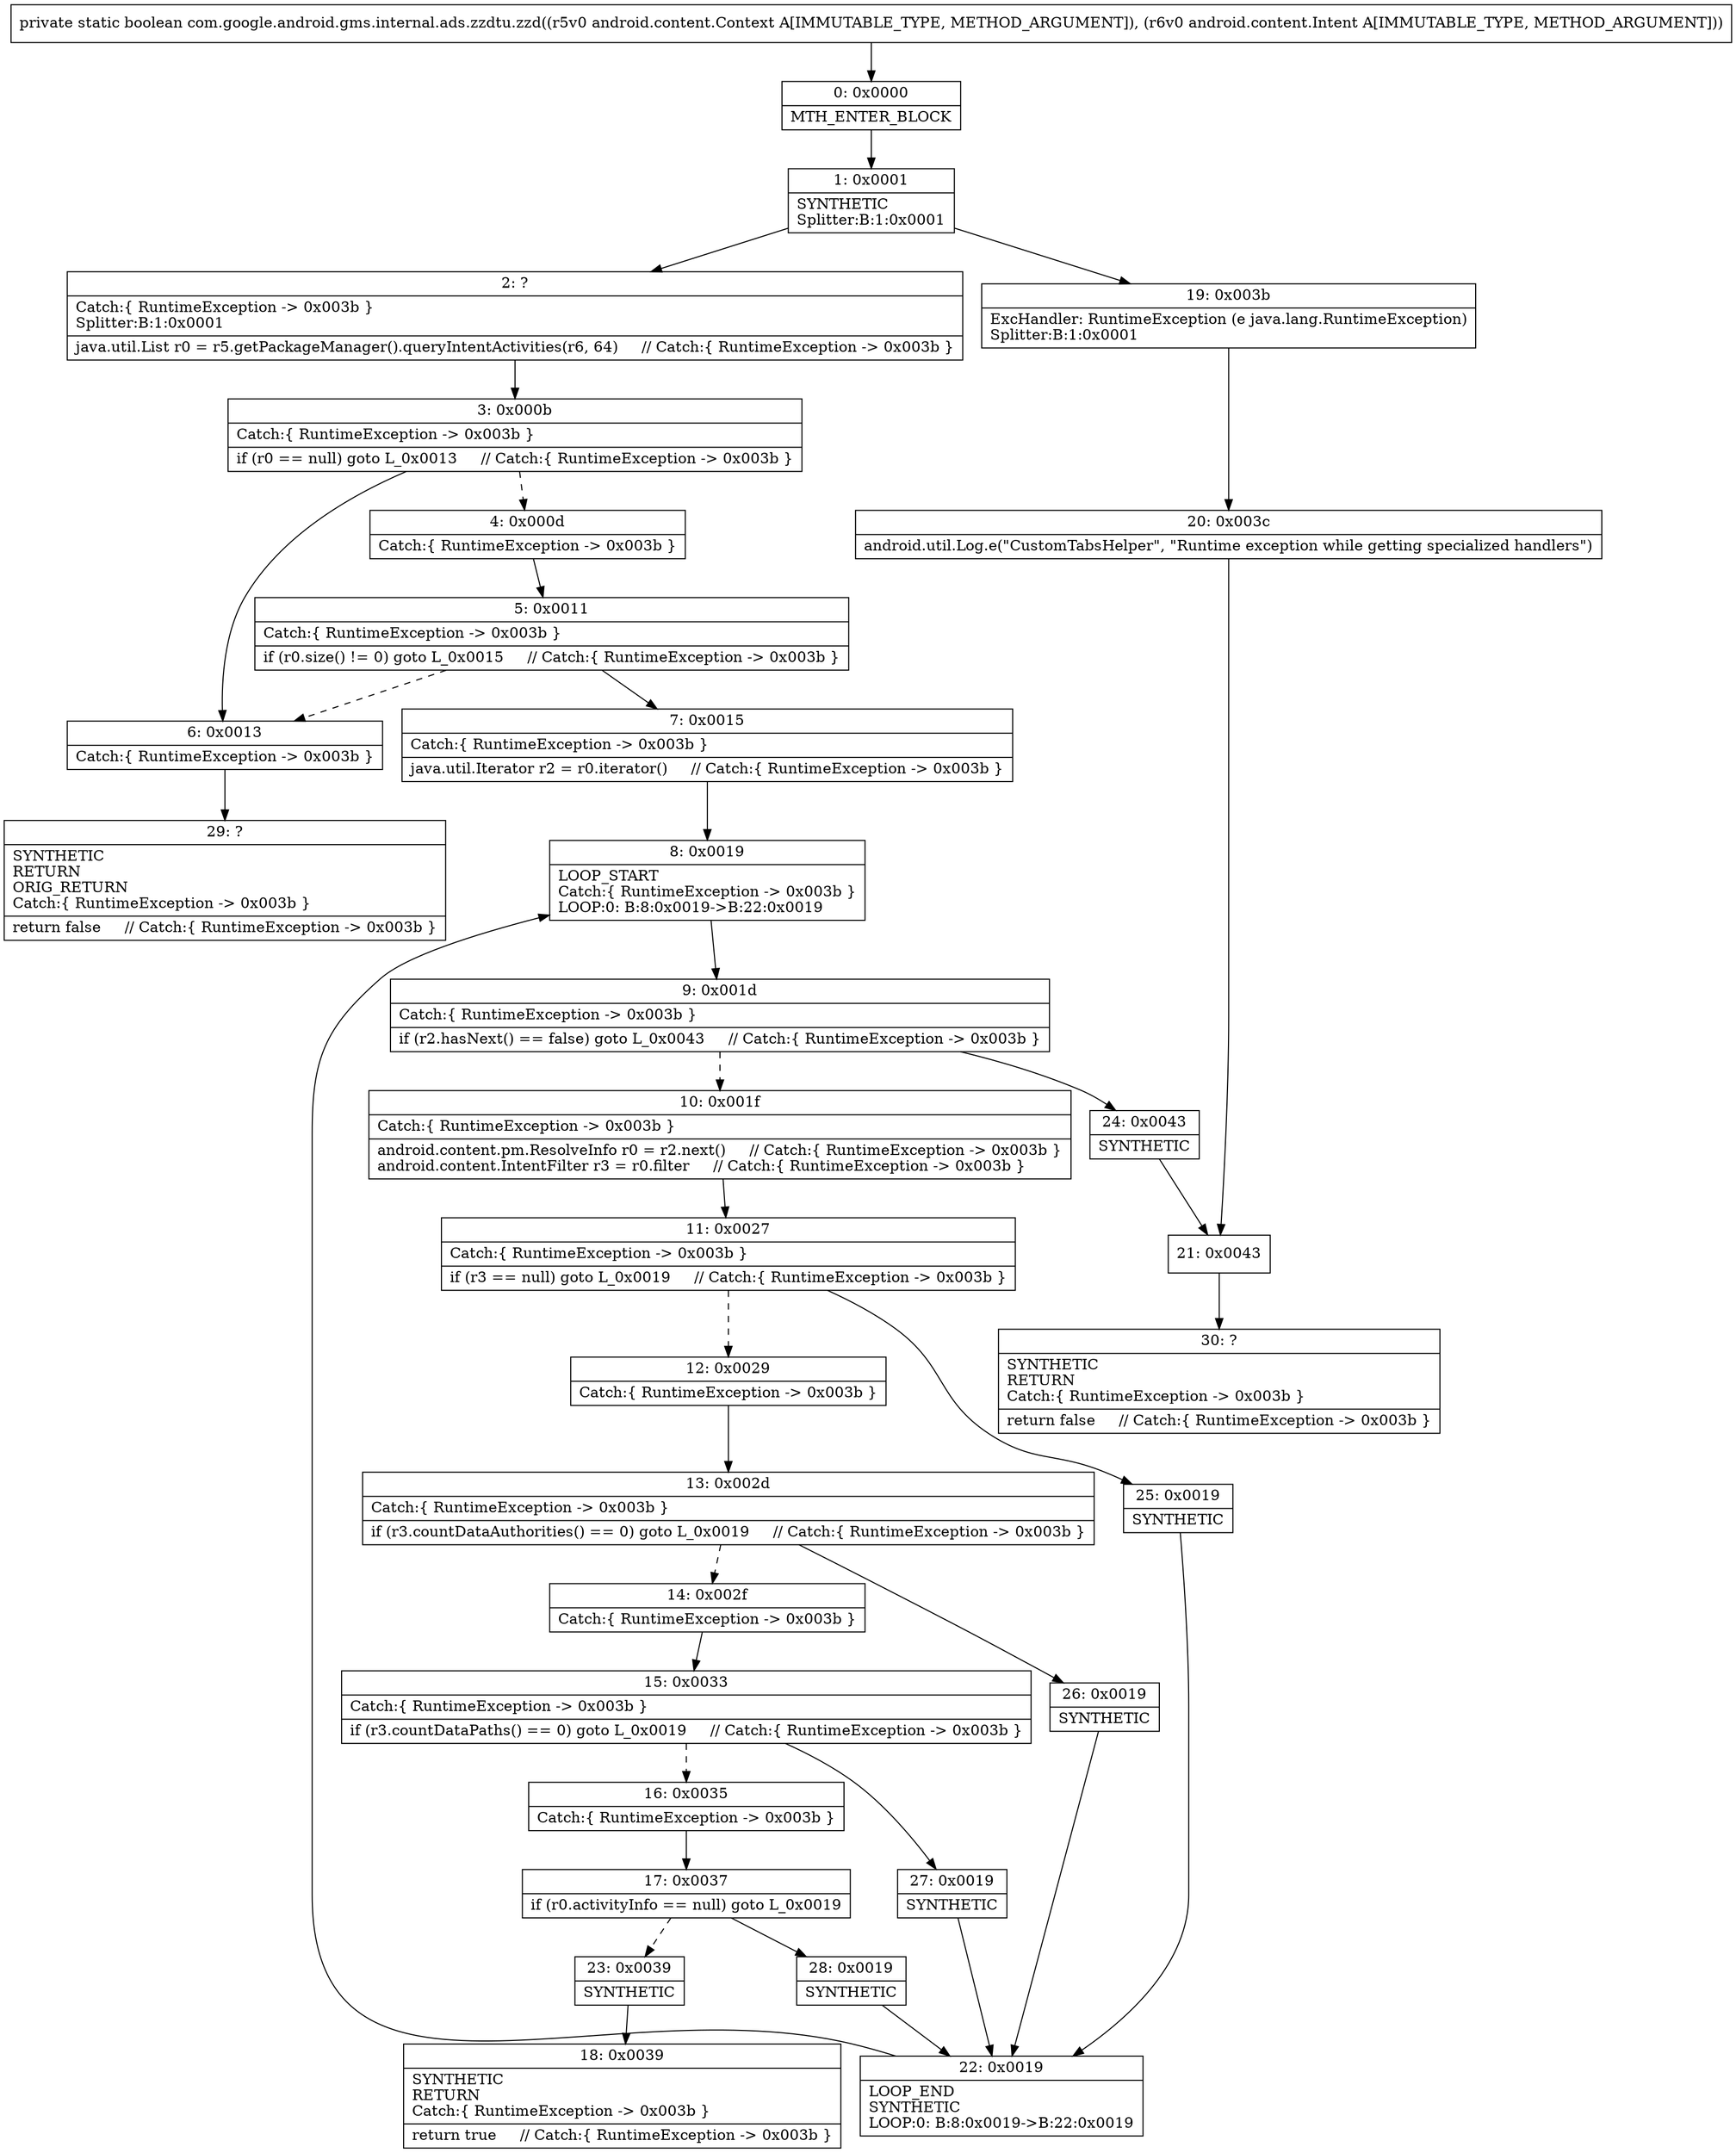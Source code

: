digraph "CFG forcom.google.android.gms.internal.ads.zzdtu.zzd(Landroid\/content\/Context;Landroid\/content\/Intent;)Z" {
Node_0 [shape=record,label="{0\:\ 0x0000|MTH_ENTER_BLOCK\l}"];
Node_1 [shape=record,label="{1\:\ 0x0001|SYNTHETIC\lSplitter:B:1:0x0001\l}"];
Node_2 [shape=record,label="{2\:\ ?|Catch:\{ RuntimeException \-\> 0x003b \}\lSplitter:B:1:0x0001\l|java.util.List r0 = r5.getPackageManager().queryIntentActivities(r6, 64)     \/\/ Catch:\{ RuntimeException \-\> 0x003b \}\l}"];
Node_3 [shape=record,label="{3\:\ 0x000b|Catch:\{ RuntimeException \-\> 0x003b \}\l|if (r0 == null) goto L_0x0013     \/\/ Catch:\{ RuntimeException \-\> 0x003b \}\l}"];
Node_4 [shape=record,label="{4\:\ 0x000d|Catch:\{ RuntimeException \-\> 0x003b \}\l}"];
Node_5 [shape=record,label="{5\:\ 0x0011|Catch:\{ RuntimeException \-\> 0x003b \}\l|if (r0.size() != 0) goto L_0x0015     \/\/ Catch:\{ RuntimeException \-\> 0x003b \}\l}"];
Node_6 [shape=record,label="{6\:\ 0x0013|Catch:\{ RuntimeException \-\> 0x003b \}\l}"];
Node_7 [shape=record,label="{7\:\ 0x0015|Catch:\{ RuntimeException \-\> 0x003b \}\l|java.util.Iterator r2 = r0.iterator()     \/\/ Catch:\{ RuntimeException \-\> 0x003b \}\l}"];
Node_8 [shape=record,label="{8\:\ 0x0019|LOOP_START\lCatch:\{ RuntimeException \-\> 0x003b \}\lLOOP:0: B:8:0x0019\-\>B:22:0x0019\l}"];
Node_9 [shape=record,label="{9\:\ 0x001d|Catch:\{ RuntimeException \-\> 0x003b \}\l|if (r2.hasNext() == false) goto L_0x0043     \/\/ Catch:\{ RuntimeException \-\> 0x003b \}\l}"];
Node_10 [shape=record,label="{10\:\ 0x001f|Catch:\{ RuntimeException \-\> 0x003b \}\l|android.content.pm.ResolveInfo r0 = r2.next()     \/\/ Catch:\{ RuntimeException \-\> 0x003b \}\landroid.content.IntentFilter r3 = r0.filter     \/\/ Catch:\{ RuntimeException \-\> 0x003b \}\l}"];
Node_11 [shape=record,label="{11\:\ 0x0027|Catch:\{ RuntimeException \-\> 0x003b \}\l|if (r3 == null) goto L_0x0019     \/\/ Catch:\{ RuntimeException \-\> 0x003b \}\l}"];
Node_12 [shape=record,label="{12\:\ 0x0029|Catch:\{ RuntimeException \-\> 0x003b \}\l}"];
Node_13 [shape=record,label="{13\:\ 0x002d|Catch:\{ RuntimeException \-\> 0x003b \}\l|if (r3.countDataAuthorities() == 0) goto L_0x0019     \/\/ Catch:\{ RuntimeException \-\> 0x003b \}\l}"];
Node_14 [shape=record,label="{14\:\ 0x002f|Catch:\{ RuntimeException \-\> 0x003b \}\l}"];
Node_15 [shape=record,label="{15\:\ 0x0033|Catch:\{ RuntimeException \-\> 0x003b \}\l|if (r3.countDataPaths() == 0) goto L_0x0019     \/\/ Catch:\{ RuntimeException \-\> 0x003b \}\l}"];
Node_16 [shape=record,label="{16\:\ 0x0035|Catch:\{ RuntimeException \-\> 0x003b \}\l}"];
Node_17 [shape=record,label="{17\:\ 0x0037|if (r0.activityInfo == null) goto L_0x0019\l}"];
Node_18 [shape=record,label="{18\:\ 0x0039|SYNTHETIC\lRETURN\lCatch:\{ RuntimeException \-\> 0x003b \}\l|return true     \/\/ Catch:\{ RuntimeException \-\> 0x003b \}\l}"];
Node_19 [shape=record,label="{19\:\ 0x003b|ExcHandler: RuntimeException (e java.lang.RuntimeException)\lSplitter:B:1:0x0001\l}"];
Node_20 [shape=record,label="{20\:\ 0x003c|android.util.Log.e(\"CustomTabsHelper\", \"Runtime exception while getting specialized handlers\")\l}"];
Node_21 [shape=record,label="{21\:\ 0x0043}"];
Node_22 [shape=record,label="{22\:\ 0x0019|LOOP_END\lSYNTHETIC\lLOOP:0: B:8:0x0019\-\>B:22:0x0019\l}"];
Node_23 [shape=record,label="{23\:\ 0x0039|SYNTHETIC\l}"];
Node_24 [shape=record,label="{24\:\ 0x0043|SYNTHETIC\l}"];
Node_25 [shape=record,label="{25\:\ 0x0019|SYNTHETIC\l}"];
Node_26 [shape=record,label="{26\:\ 0x0019|SYNTHETIC\l}"];
Node_27 [shape=record,label="{27\:\ 0x0019|SYNTHETIC\l}"];
Node_28 [shape=record,label="{28\:\ 0x0019|SYNTHETIC\l}"];
Node_29 [shape=record,label="{29\:\ ?|SYNTHETIC\lRETURN\lORIG_RETURN\lCatch:\{ RuntimeException \-\> 0x003b \}\l|return false     \/\/ Catch:\{ RuntimeException \-\> 0x003b \}\l}"];
Node_30 [shape=record,label="{30\:\ ?|SYNTHETIC\lRETURN\lCatch:\{ RuntimeException \-\> 0x003b \}\l|return false     \/\/ Catch:\{ RuntimeException \-\> 0x003b \}\l}"];
MethodNode[shape=record,label="{private static boolean com.google.android.gms.internal.ads.zzdtu.zzd((r5v0 android.content.Context A[IMMUTABLE_TYPE, METHOD_ARGUMENT]), (r6v0 android.content.Intent A[IMMUTABLE_TYPE, METHOD_ARGUMENT])) }"];
MethodNode -> Node_0;
Node_0 -> Node_1;
Node_1 -> Node_2;
Node_1 -> Node_19;
Node_2 -> Node_3;
Node_3 -> Node_4[style=dashed];
Node_3 -> Node_6;
Node_4 -> Node_5;
Node_5 -> Node_6[style=dashed];
Node_5 -> Node_7;
Node_6 -> Node_29;
Node_7 -> Node_8;
Node_8 -> Node_9;
Node_9 -> Node_10[style=dashed];
Node_9 -> Node_24;
Node_10 -> Node_11;
Node_11 -> Node_12[style=dashed];
Node_11 -> Node_25;
Node_12 -> Node_13;
Node_13 -> Node_14[style=dashed];
Node_13 -> Node_26;
Node_14 -> Node_15;
Node_15 -> Node_16[style=dashed];
Node_15 -> Node_27;
Node_16 -> Node_17;
Node_17 -> Node_23[style=dashed];
Node_17 -> Node_28;
Node_19 -> Node_20;
Node_20 -> Node_21;
Node_21 -> Node_30;
Node_22 -> Node_8;
Node_23 -> Node_18;
Node_24 -> Node_21;
Node_25 -> Node_22;
Node_26 -> Node_22;
Node_27 -> Node_22;
Node_28 -> Node_22;
}

